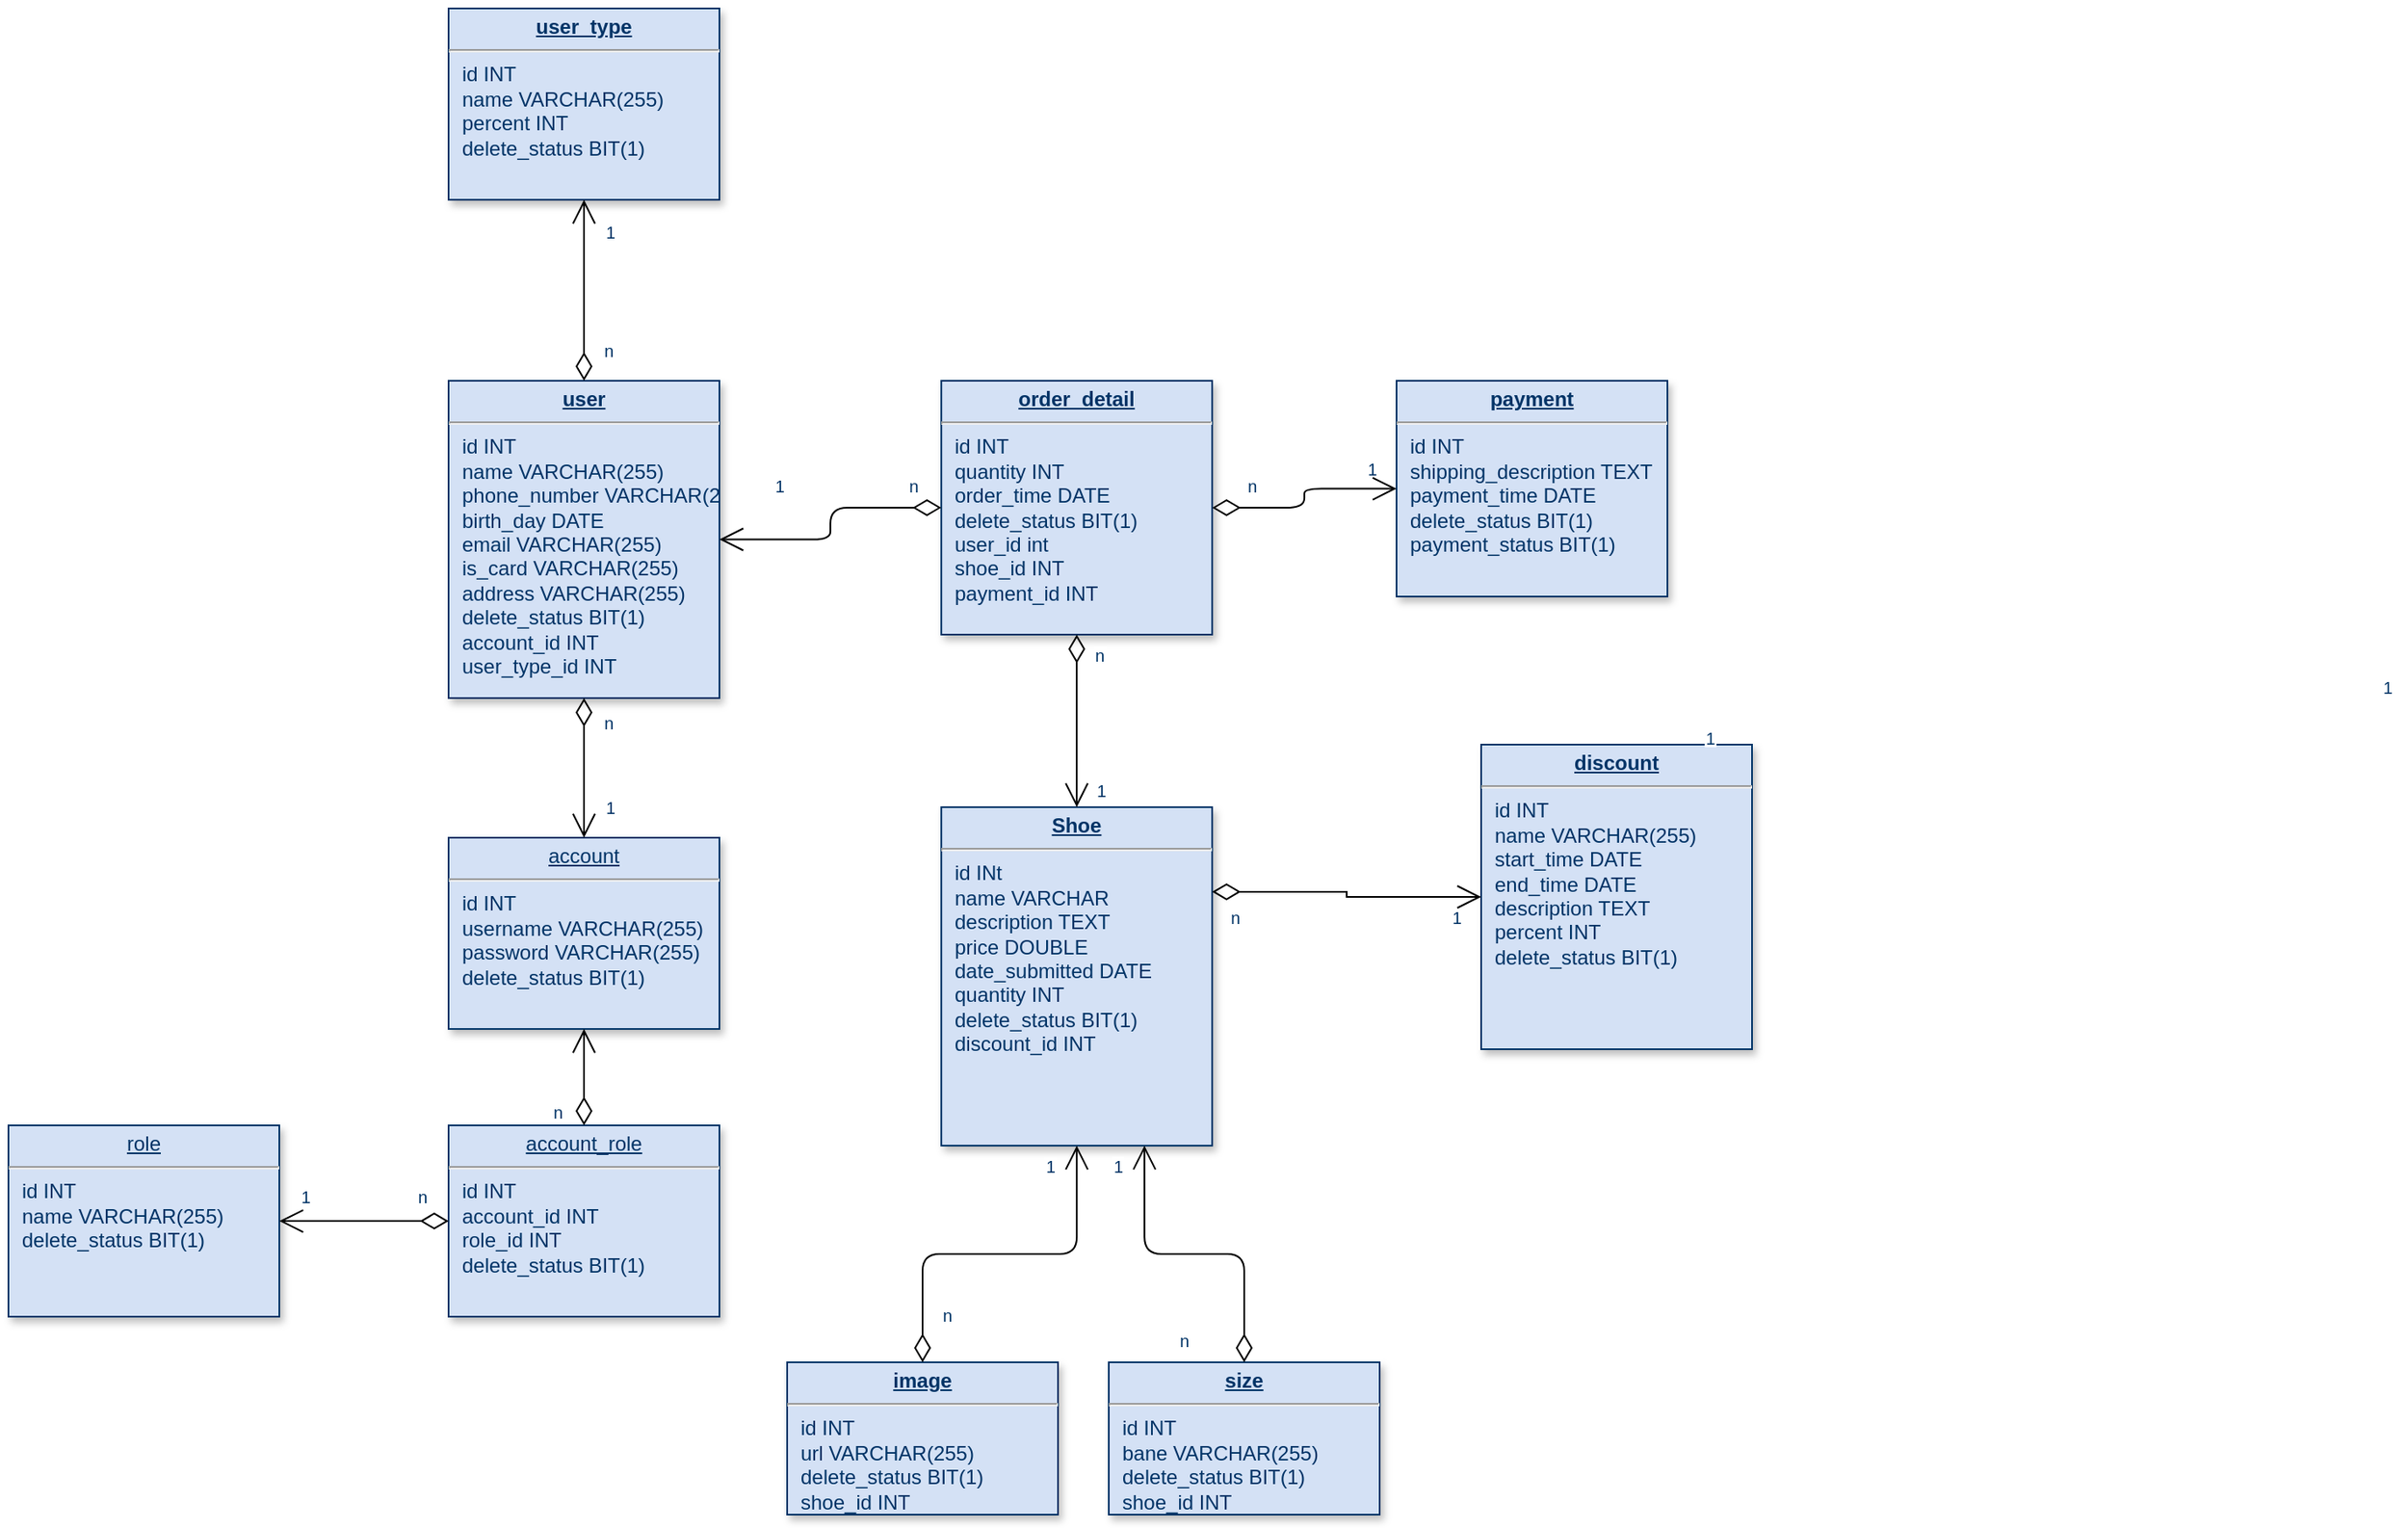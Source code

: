<mxfile version="20.6.1" type="device"><diagram name="Page-1" id="efa7a0a1-bf9b-a30e-e6df-94a7791c09e9"><mxGraphModel dx="1447" dy="922" grid="1" gridSize="10" guides="1" tooltips="1" connect="1" arrows="1" fold="1" page="1" pageScale="1" pageWidth="826" pageHeight="1169" background="none" math="0" shadow="0"><root><mxCell id="0"/><mxCell id="1" parent="0"/><mxCell id="20" value="&lt;p style=&quot;margin: 0px; margin-top: 4px; text-align: center; text-decoration: underline;&quot;&gt;&lt;b&gt;user&lt;/b&gt;&lt;/p&gt;&lt;hr&gt;&lt;p style=&quot;margin: 0px; margin-left: 8px;&quot;&gt;id INT&lt;/p&gt;&lt;p style=&quot;margin: 0px; margin-left: 8px;&quot;&gt;name VARCHAR(255)&lt;/p&gt;&lt;p style=&quot;margin: 0px; margin-left: 8px;&quot;&gt;phone_number VARCHAR(255&lt;span style=&quot;background-color: initial;&quot;&gt;)&lt;/span&gt;&lt;/p&gt;&lt;p style=&quot;margin: 0px; margin-left: 8px;&quot;&gt;birth_day DATE&lt;/p&gt;&lt;p style=&quot;margin: 0px; margin-left: 8px;&quot;&gt;email VARCHAR(255)&lt;/p&gt;&lt;p style=&quot;margin: 0px; margin-left: 8px;&quot;&gt;is_card VARCHAR(255)&lt;/p&gt;&lt;p style=&quot;margin: 0px; margin-left: 8px;&quot;&gt;address VARCHAR(255)&lt;/p&gt;&lt;p style=&quot;margin: 0px; margin-left: 8px;&quot;&gt;delete_status BIT(1)&lt;/p&gt;&lt;p style=&quot;margin: 0px; margin-left: 8px;&quot;&gt;account_id INT&lt;/p&gt;&lt;p style=&quot;margin: 0px; margin-left: 8px;&quot;&gt;user_type_id INT&lt;/p&gt;" style="verticalAlign=top;align=left;overflow=fill;fontSize=12;fontFamily=Helvetica;html=1;strokeColor=#003366;shadow=1;fillColor=#D4E1F5;fontColor=#003366" parent="1" vertex="1"><mxGeometry x="300" y="280" width="160" height="187.5" as="geometry"/></mxCell><mxCell id="22" value="&lt;p style=&quot;margin: 0px; margin-top: 4px; text-align: center; text-decoration: underline;&quot;&gt;&lt;b&gt;discount&lt;/b&gt;&lt;/p&gt;&lt;hr&gt;&lt;p style=&quot;margin: 0px; margin-left: 8px;&quot;&gt;id INT&lt;/p&gt;&lt;p style=&quot;margin: 0px; margin-left: 8px;&quot;&gt;name VARCHAR(255)&lt;/p&gt;&lt;p style=&quot;margin: 0px; margin-left: 8px;&quot;&gt;start_time DATE&lt;/p&gt;&lt;p style=&quot;margin: 0px; margin-left: 8px;&quot;&gt;end_time DATE&lt;/p&gt;&lt;p style=&quot;margin: 0px; margin-left: 8px;&quot;&gt;description TEXT&lt;/p&gt;&lt;p style=&quot;margin: 0px; margin-left: 8px;&quot;&gt;percent INT&lt;/p&gt;&lt;p style=&quot;margin: 0px; margin-left: 8px;&quot;&gt;delete_status BIT(1)&lt;/p&gt;" style="verticalAlign=top;align=left;overflow=fill;fontSize=12;fontFamily=Helvetica;html=1;strokeColor=#003366;shadow=1;fillColor=#D4E1F5;fontColor=#003366" parent="1" vertex="1"><mxGeometry x="910.0" y="495" width="160.0" height="180" as="geometry"/></mxCell><mxCell id="23" value="&lt;p style=&quot;margin: 0px; margin-top: 4px; text-align: center; text-decoration: underline;&quot;&gt;&lt;b&gt;order_detail&lt;/b&gt;&lt;/p&gt;&lt;hr&gt;&lt;p style=&quot;margin: 0px; margin-left: 8px;&quot;&gt;id INT&lt;/p&gt;&lt;p style=&quot;margin: 0px; margin-left: 8px;&quot;&gt;quantity INT&lt;/p&gt;&lt;p style=&quot;margin: 0px; margin-left: 8px;&quot;&gt;order_time DATE&lt;/p&gt;&lt;p style=&quot;margin: 0px; margin-left: 8px;&quot;&gt;delete_status BIT(1)&lt;/p&gt;&lt;p style=&quot;margin: 0px; margin-left: 8px;&quot;&gt;user_id int&lt;/p&gt;&lt;p style=&quot;margin: 0px; margin-left: 8px;&quot;&gt;shoe_id INT&lt;/p&gt;&lt;p style=&quot;margin: 0px; margin-left: 8px;&quot;&gt;payment_id INT&lt;/p&gt;" style="verticalAlign=top;align=left;overflow=fill;fontSize=12;fontFamily=Helvetica;html=1;strokeColor=#003366;shadow=1;fillColor=#D4E1F5;fontColor=#003366" parent="1" vertex="1"><mxGeometry x="591.08" y="280" width="160" height="150" as="geometry"/></mxCell><mxCell id="24" value="&lt;p style=&quot;margin: 0px; margin-top: 4px; text-align: center; text-decoration: underline;&quot;&gt;&lt;b&gt;user_type&lt;/b&gt;&lt;/p&gt;&lt;hr&gt;&lt;p style=&quot;margin: 0px; margin-left: 8px;&quot;&gt;id INT&lt;/p&gt;&lt;p style=&quot;margin: 0px; margin-left: 8px;&quot;&gt;name VARCHAR(255)&lt;/p&gt;&lt;p style=&quot;margin: 0px; margin-left: 8px;&quot;&gt;percent INT&lt;/p&gt;&lt;p style=&quot;margin: 0px; margin-left: 8px;&quot;&gt;delete_status BIT(1)&lt;/p&gt;" style="verticalAlign=top;align=left;overflow=fill;fontSize=12;fontFamily=Helvetica;html=1;strokeColor=#003366;shadow=1;fillColor=#D4E1F5;fontColor=#003366" parent="1" vertex="1"><mxGeometry x="300" y="60.0" width="160" height="113.04" as="geometry"/></mxCell><mxCell id="29" value="&lt;p style=&quot;margin: 0px; margin-top: 4px; text-align: center; text-decoration: underline;&quot;&gt;&lt;b&gt;Shoe&lt;/b&gt;&lt;/p&gt;&lt;hr&gt;&lt;p style=&quot;margin: 0px; margin-left: 8px;&quot;&gt;&lt;span style=&quot;background-color: initial;&quot;&gt;id INt&lt;/span&gt;&lt;br&gt;&lt;/p&gt;&lt;p style=&quot;margin: 0px; margin-left: 8px;&quot;&gt;name VARCHAR&lt;/p&gt;&lt;p style=&quot;margin: 0px; margin-left: 8px;&quot;&gt;description TEXT&lt;/p&gt;&lt;p style=&quot;margin: 0px; margin-left: 8px;&quot;&gt;price DOUBLE&lt;/p&gt;&lt;p style=&quot;margin: 0px; margin-left: 8px;&quot;&gt;date_submitted DATE&lt;/p&gt;&lt;p style=&quot;margin: 0px; margin-left: 8px;&quot;&gt;quantity INT&lt;/p&gt;&lt;p style=&quot;margin: 0px; margin-left: 8px;&quot;&gt;delete_status BIT(1)&lt;/p&gt;&lt;p style=&quot;margin: 0px; margin-left: 8px;&quot;&gt;discount_id INT&amp;nbsp;&lt;/p&gt;" style="verticalAlign=top;align=left;overflow=fill;fontSize=12;fontFamily=Helvetica;html=1;strokeColor=#003366;shadow=1;fillColor=#D4E1F5;fontColor=#003366" parent="1" vertex="1"><mxGeometry x="591.08" y="531.96" width="160" height="200" as="geometry"/></mxCell><mxCell id="33" value="&lt;p style=&quot;margin: 0px; margin-top: 4px; text-align: center; text-decoration: underline;&quot;&gt;&lt;b&gt;size&lt;/b&gt;&lt;/p&gt;&lt;hr&gt;&lt;p style=&quot;margin: 0px; margin-left: 8px;&quot;&gt;id INT&lt;/p&gt;&lt;p style=&quot;margin: 0px; margin-left: 8px;&quot;&gt;bane VARCHAR(255)&lt;/p&gt;&lt;p style=&quot;margin: 0px; margin-left: 8px;&quot;&gt;delete_status BIT(1)&lt;/p&gt;&lt;p style=&quot;margin: 0px; margin-left: 8px;&quot;&gt;shoe_id INT&lt;/p&gt;" style="verticalAlign=top;align=left;overflow=fill;fontSize=12;fontFamily=Helvetica;html=1;strokeColor=#003366;shadow=1;fillColor=#D4E1F5;fontColor=#003366" parent="1" vertex="1"><mxGeometry x="690" y="860.0" width="160" height="90" as="geometry"/></mxCell><mxCell id="36" value="" style="endArrow=open;endSize=12;startArrow=diamondThin;startSize=14;startFill=0;edgeStyle=orthogonalEdgeStyle;" parent="1" source="23" target="20" edge="1"><mxGeometry y="160" as="geometry"><mxPoint x="390" y="211.64" as="sourcePoint"/><mxPoint x="160" y="160" as="targetPoint"/></mxGeometry></mxCell><mxCell id="38" value="1" style="resizable=0;align=right;verticalAlign=top;labelBackgroundColor=#ffffff;fontSize=10;strokeColor=#003366;shadow=1;fillColor=#D4E1F5;fontColor=#003366" parent="36" connectable="0" vertex="1"><mxGeometry x="1" relative="1" as="geometry"><mxPoint x="590" y="105" as="offset"/></mxGeometry></mxCell><mxCell id="48" value="" style="endArrow=open;endSize=12;startArrow=diamondThin;startSize=14;startFill=0;edgeStyle=orthogonalEdgeStyle;exitX=1;exitY=0.25;rounded=0" parent="1" source="29" target="22" edge="1"><mxGeometry x="769.36" y="450" as="geometry"><mxPoint x="769.36" y="450" as="sourcePoint"/><mxPoint x="929.36" y="450" as="targetPoint"/></mxGeometry></mxCell><mxCell id="49" value="n" style="resizable=0;align=left;verticalAlign=top;labelBackgroundColor=#ffffff;fontSize=10;strokeColor=#003366;shadow=1;fillColor=#D4E1F5;fontColor=#003366" parent="48" connectable="0" vertex="1"><mxGeometry x="-1" relative="1" as="geometry"><mxPoint x="9" y="3" as="offset"/></mxGeometry></mxCell><mxCell id="50" value="1" style="resizable=0;align=right;verticalAlign=top;labelBackgroundColor=#ffffff;fontSize=10;strokeColor=#003366;shadow=1;fillColor=#D4E1F5;fontColor=#003366" parent="48" connectable="0" vertex="1"><mxGeometry x="1" relative="1" as="geometry"><mxPoint x="-10" as="offset"/></mxGeometry></mxCell><mxCell id="51" value="" style="endArrow=open;endSize=12;startArrow=diamondThin;startSize=14;startFill=0;edgeStyle=orthogonalEdgeStyle" parent="1" source="23" target="29" edge="1"><mxGeometry x="389.36" y="350" as="geometry"><mxPoint x="389.36" y="350" as="sourcePoint"/><mxPoint x="549.36" y="350" as="targetPoint"/></mxGeometry></mxCell><mxCell id="52" value="n" style="resizable=0;align=left;verticalAlign=top;labelBackgroundColor=#ffffff;fontSize=10;strokeColor=#003366;shadow=1;fillColor=#D4E1F5;fontColor=#003366" parent="51" connectable="0" vertex="1"><mxGeometry x="-1" relative="1" as="geometry"><mxPoint x="8.92" as="offset"/></mxGeometry></mxCell><mxCell id="53" value="1" style="resizable=0;align=right;verticalAlign=top;labelBackgroundColor=#ffffff;fontSize=10;strokeColor=#003366;shadow=1;fillColor=#D4E1F5;fontColor=#003366" parent="51" connectable="0" vertex="1"><mxGeometry x="1" relative="1" as="geometry"><mxPoint x="18.92" y="-21.96" as="offset"/></mxGeometry></mxCell><mxCell id="X3YoljyuZ53Y-KUeCFyR-118" value="n" style="resizable=0;align=left;verticalAlign=top;labelBackgroundColor=#ffffff;fontSize=10;strokeColor=#003366;shadow=1;fillColor=#D4E1F5;fontColor=#003366" connectable="0" vertex="1" parent="51"><mxGeometry x="-1" relative="1" as="geometry"><mxPoint x="-101" y="-100" as="offset"/></mxGeometry></mxCell><mxCell id="X3YoljyuZ53Y-KUeCFyR-119" value="1" style="resizable=0;align=right;verticalAlign=top;labelBackgroundColor=#ffffff;fontSize=10;strokeColor=#003366;shadow=1;fillColor=#D4E1F5;fontColor=#003366" connectable="0" vertex="1" parent="51"><mxGeometry x="1" relative="1" as="geometry"><mxPoint x="-171" y="-202" as="offset"/></mxGeometry></mxCell><mxCell id="X3YoljyuZ53Y-KUeCFyR-123" value="1" style="resizable=0;align=right;verticalAlign=top;labelBackgroundColor=#ffffff;fontSize=10;strokeColor=#003366;shadow=1;fillColor=#D4E1F5;fontColor=#003366" connectable="0" vertex="1" parent="51"><mxGeometry x="1" relative="1" as="geometry"><mxPoint x="179" y="-212" as="offset"/></mxGeometry></mxCell><mxCell id="X3YoljyuZ53Y-KUeCFyR-124" value="n" style="resizable=0;align=left;verticalAlign=top;labelBackgroundColor=#ffffff;fontSize=10;strokeColor=#003366;shadow=1;fillColor=#D4E1F5;fontColor=#003366" connectable="0" vertex="1" parent="51"><mxGeometry x="-1" relative="1" as="geometry"><mxPoint x="99" y="-100" as="offset"/></mxGeometry></mxCell><mxCell id="63" value="" style="endArrow=open;endSize=12;startArrow=diamondThin;startSize=14;startFill=0;edgeStyle=orthogonalEdgeStyle;entryX=0.75;entryY=1" parent="1" source="33" target="29" edge="1"><mxGeometry x="479.36" y="790" as="geometry"><mxPoint x="479.36" y="790" as="sourcePoint"/><mxPoint x="639.36" y="790" as="targetPoint"/></mxGeometry></mxCell><mxCell id="64" value="n" style="resizable=0;align=left;verticalAlign=top;labelBackgroundColor=#ffffff;fontSize=10;strokeColor=#003366;shadow=1;fillColor=#D4E1F5;fontColor=#003366" parent="63" connectable="0" vertex="1"><mxGeometry x="-1" relative="1" as="geometry"><mxPoint x="-40" y="-25" as="offset"/></mxGeometry></mxCell><mxCell id="65" value="1" style="resizable=0;align=right;verticalAlign=top;labelBackgroundColor=#ffffff;fontSize=10;strokeColor=#003366;shadow=1;fillColor=#D4E1F5;fontColor=#003366" parent="63" connectable="0" vertex="1"><mxGeometry x="1" relative="1" as="geometry"><mxPoint x="-11.08" as="offset"/></mxGeometry></mxCell><mxCell id="87" value="" style="endArrow=open;endSize=12;startArrow=diamondThin;startSize=14;startFill=0;edgeStyle=orthogonalEdgeStyle" parent="1" source="20" target="24" edge="1"><mxGeometry x="519.36" y="200" as="geometry"><mxPoint x="519.36" y="200" as="sourcePoint"/><mxPoint x="679.36" y="200" as="targetPoint"/></mxGeometry></mxCell><mxCell id="88" value="n" style="resizable=0;align=left;verticalAlign=top;labelBackgroundColor=#ffffff;fontSize=10;strokeColor=#003366;shadow=1;fillColor=#D4E1F5;fontColor=#003366" parent="87" connectable="0" vertex="1"><mxGeometry x="-1" relative="1" as="geometry"><mxPoint x="10" y="-30" as="offset"/></mxGeometry></mxCell><mxCell id="89" value="1" style="resizable=0;align=right;verticalAlign=top;labelBackgroundColor=#ffffff;fontSize=10;strokeColor=#003366;shadow=1;fillColor=#D4E1F5;fontColor=#003366" parent="87" connectable="0" vertex="1"><mxGeometry x="1" relative="1" as="geometry"><mxPoint x="20" y="7" as="offset"/></mxGeometry></mxCell><mxCell id="X3YoljyuZ53Y-KUeCFyR-131" value="n" style="resizable=0;align=left;verticalAlign=top;labelBackgroundColor=#ffffff;fontSize=10;strokeColor=#003366;shadow=1;fillColor=#D4E1F5;fontColor=#003366" connectable="0" vertex="1" parent="87"><mxGeometry x="-1" relative="1" as="geometry"><mxPoint x="10" y="190" as="offset"/></mxGeometry></mxCell><mxCell id="X3YoljyuZ53Y-KUeCFyR-132" value="1" style="resizable=0;align=right;verticalAlign=top;labelBackgroundColor=#ffffff;fontSize=10;strokeColor=#003366;shadow=1;fillColor=#D4E1F5;fontColor=#003366" connectable="0" vertex="1" parent="87"><mxGeometry x="1" relative="1" as="geometry"><mxPoint x="20" y="347" as="offset"/></mxGeometry></mxCell><mxCell id="X3YoljyuZ53Y-KUeCFyR-136" value="1" style="resizable=0;align=right;verticalAlign=top;labelBackgroundColor=#ffffff;fontSize=10;strokeColor=#003366;shadow=1;fillColor=#D4E1F5;fontColor=#003366" connectable="0" vertex="1" parent="87"><mxGeometry x="1" relative="1" as="geometry"><mxPoint x="-160" y="577" as="offset"/></mxGeometry></mxCell><mxCell id="X3YoljyuZ53Y-KUeCFyR-137" value="n" style="resizable=0;align=left;verticalAlign=top;labelBackgroundColor=#ffffff;fontSize=10;strokeColor=#003366;shadow=1;fillColor=#D4E1F5;fontColor=#003366" connectable="0" vertex="1" parent="87"><mxGeometry x="-1" relative="1" as="geometry"><mxPoint x="-20" y="420" as="offset"/></mxGeometry></mxCell><mxCell id="X3YoljyuZ53Y-KUeCFyR-139" value="n" style="resizable=0;align=left;verticalAlign=top;labelBackgroundColor=#ffffff;fontSize=10;strokeColor=#003366;shadow=1;fillColor=#D4E1F5;fontColor=#003366" connectable="0" vertex="1" parent="87"><mxGeometry x="-1" relative="1" as="geometry"><mxPoint x="-100" y="470" as="offset"/></mxGeometry></mxCell><mxCell id="X3YoljyuZ53Y-KUeCFyR-114" value="&lt;p style=&quot;margin: 0px; margin-top: 4px; text-align: center; text-decoration: underline;&quot;&gt;&lt;b&gt;image&lt;/b&gt;&lt;/p&gt;&lt;hr&gt;&lt;p style=&quot;margin: 0px; margin-left: 8px;&quot;&gt;id INT&lt;/p&gt;&lt;p style=&quot;margin: 0px; margin-left: 8px;&quot;&gt;url VARCHAR(255)&lt;/p&gt;&lt;p style=&quot;margin: 0px; margin-left: 8px;&quot;&gt;delete_status BIT(1)&lt;/p&gt;&lt;p style=&quot;margin: 0px; margin-left: 8px;&quot;&gt;shoe_id INT&lt;/p&gt;" style="verticalAlign=top;align=left;overflow=fill;fontSize=12;fontFamily=Helvetica;html=1;strokeColor=#003366;shadow=1;fillColor=#D4E1F5;fontColor=#003366" vertex="1" parent="1"><mxGeometry x="500.0" y="860.0" width="160" height="90" as="geometry"/></mxCell><mxCell id="X3YoljyuZ53Y-KUeCFyR-115" value="" style="endArrow=open;endSize=12;startArrow=diamondThin;startSize=14;startFill=0;edgeStyle=orthogonalEdgeStyle;exitX=0.5;exitY=0;exitDx=0;exitDy=0;" edge="1" parent="1" source="X3YoljyuZ53Y-KUeCFyR-114" target="29"><mxGeometry x="489.36" y="800" as="geometry"><mxPoint x="730" y="936.16" as="sourcePoint"/><mxPoint x="721.08" y="741.96" as="targetPoint"/></mxGeometry></mxCell><mxCell id="X3YoljyuZ53Y-KUeCFyR-116" value="n" style="resizable=0;align=left;verticalAlign=top;labelBackgroundColor=#ffffff;fontSize=10;strokeColor=#003366;shadow=1;fillColor=#D4E1F5;fontColor=#003366" connectable="0" vertex="1" parent="X3YoljyuZ53Y-KUeCFyR-115"><mxGeometry x="-1" relative="1" as="geometry"><mxPoint x="10" y="-40" as="offset"/></mxGeometry></mxCell><mxCell id="X3YoljyuZ53Y-KUeCFyR-117" value="1" style="resizable=0;align=right;verticalAlign=top;labelBackgroundColor=#ffffff;fontSize=10;strokeColor=#003366;shadow=1;fillColor=#D4E1F5;fontColor=#003366" connectable="0" vertex="1" parent="X3YoljyuZ53Y-KUeCFyR-115"><mxGeometry x="1" relative="1" as="geometry"><mxPoint x="-11.08" as="offset"/></mxGeometry></mxCell><mxCell id="X3YoljyuZ53Y-KUeCFyR-120" value="&lt;p style=&quot;margin: 0px; margin-top: 4px; text-align: center; text-decoration: underline;&quot;&gt;&lt;b&gt;payment&lt;/b&gt;&lt;/p&gt;&lt;hr&gt;&lt;p style=&quot;margin: 0px; margin-left: 8px;&quot;&gt;id INT&lt;/p&gt;&lt;p style=&quot;margin: 0px; margin-left: 8px;&quot;&gt;shipping_description TEXT&lt;/p&gt;&lt;p style=&quot;margin: 0px; margin-left: 8px;&quot;&gt;payment_time DATE&lt;/p&gt;&lt;p style=&quot;margin: 0px; margin-left: 8px;&quot;&gt;delete_status BIT(1)&lt;/p&gt;&lt;p style=&quot;margin: 0px; margin-left: 8px;&quot;&gt;payment_status BIT(1)&lt;/p&gt;" style="verticalAlign=top;align=left;overflow=fill;fontSize=12;fontFamily=Helvetica;html=1;strokeColor=#003366;shadow=1;fillColor=#D4E1F5;fontColor=#003366" vertex="1" parent="1"><mxGeometry x="860" y="280" width="160" height="127.5" as="geometry"/></mxCell><mxCell id="X3YoljyuZ53Y-KUeCFyR-121" value="" style="endArrow=open;endSize=12;startArrow=diamondThin;startSize=14;startFill=0;edgeStyle=orthogonalEdgeStyle;entryX=0;entryY=0.5;entryDx=0;entryDy=0;exitX=1;exitY=0.5;exitDx=0;exitDy=0;" edge="1" parent="1" source="23" target="X3YoljyuZ53Y-KUeCFyR-120"><mxGeometry x="10" y="170" as="geometry"><mxPoint x="601.08" y="365" as="sourcePoint"/><mxPoint x="470" y="365.1" as="targetPoint"/></mxGeometry></mxCell><mxCell id="X3YoljyuZ53Y-KUeCFyR-122" value="1" style="resizable=0;align=right;verticalAlign=top;labelBackgroundColor=#ffffff;fontSize=10;strokeColor=#003366;shadow=1;fillColor=#D4E1F5;fontColor=#003366" connectable="0" vertex="1" parent="X3YoljyuZ53Y-KUeCFyR-121"><mxGeometry x="1" relative="1" as="geometry"><mxPoint x="590" y="105" as="offset"/></mxGeometry></mxCell><mxCell id="X3YoljyuZ53Y-KUeCFyR-126" value="&lt;p style=&quot;margin: 0px; margin-top: 4px; text-align: center; text-decoration: underline;&quot;&gt;account&lt;/p&gt;&lt;hr&gt;&lt;p style=&quot;margin: 0px; margin-left: 8px;&quot;&gt;id INT&lt;/p&gt;&lt;p style=&quot;margin: 0px; margin-left: 8px;&quot;&gt;username VARCHAR(255)&lt;/p&gt;&lt;p style=&quot;margin: 0px; margin-left: 8px;&quot;&gt;password VARCHAR(255)&lt;/p&gt;&lt;p style=&quot;margin: 0px; margin-left: 8px;&quot;&gt;delete_status BIT(1)&lt;/p&gt;" style="verticalAlign=top;align=left;overflow=fill;fontSize=12;fontFamily=Helvetica;html=1;strokeColor=#003366;shadow=1;fillColor=#D4E1F5;fontColor=#003366" vertex="1" parent="1"><mxGeometry x="300" y="550" width="160" height="113.04" as="geometry"/></mxCell><mxCell id="X3YoljyuZ53Y-KUeCFyR-127" value="" style="endArrow=open;endSize=12;startArrow=diamondThin;startSize=14;startFill=0;edgeStyle=orthogonalEdgeStyle;entryX=0.5;entryY=0;entryDx=0;entryDy=0;" edge="1" parent="1" source="20" target="X3YoljyuZ53Y-KUeCFyR-126"><mxGeometry x="529.36" y="210" as="geometry"><mxPoint x="380" y="470" as="sourcePoint"/><mxPoint x="390.0" y="183.04" as="targetPoint"/></mxGeometry></mxCell><mxCell id="X3YoljyuZ53Y-KUeCFyR-133" value="&lt;p style=&quot;margin: 0px; margin-top: 4px; text-align: center; text-decoration: underline;&quot;&gt;account_role&lt;/p&gt;&lt;hr&gt;&lt;p style=&quot;margin: 0px; margin-left: 8px;&quot;&gt;id INT&lt;/p&gt;&lt;p style=&quot;margin: 0px; margin-left: 8px;&quot;&gt;account_id INT&lt;/p&gt;&lt;p style=&quot;margin: 0px; margin-left: 8px;&quot;&gt;role_id INT&lt;/p&gt;&lt;p style=&quot;margin: 0px; margin-left: 8px;&quot;&gt;delete_status BIT(1)&lt;/p&gt;" style="verticalAlign=top;align=left;overflow=fill;fontSize=12;fontFamily=Helvetica;html=1;strokeColor=#003366;shadow=1;fillColor=#D4E1F5;fontColor=#003366" vertex="1" parent="1"><mxGeometry x="300" y="720" width="160" height="113.04" as="geometry"/></mxCell><mxCell id="X3YoljyuZ53Y-KUeCFyR-134" value="&lt;p style=&quot;margin: 0px; margin-top: 4px; text-align: center; text-decoration: underline;&quot;&gt;role&lt;/p&gt;&lt;hr&gt;&lt;p style=&quot;margin: 0px; margin-left: 8px;&quot;&gt;id INT&lt;/p&gt;&lt;p style=&quot;margin: 0px; margin-left: 8px;&quot;&gt;name VARCHAR(255)&lt;/p&gt;&lt;p style=&quot;margin: 0px; margin-left: 8px;&quot;&gt;delete_status BIT(1)&lt;/p&gt;" style="verticalAlign=top;align=left;overflow=fill;fontSize=12;fontFamily=Helvetica;html=1;strokeColor=#003366;shadow=1;fillColor=#D4E1F5;fontColor=#003366" vertex="1" parent="1"><mxGeometry x="40" y="720" width="160" height="113.04" as="geometry"/></mxCell><mxCell id="X3YoljyuZ53Y-KUeCFyR-135" value="" style="endArrow=open;endSize=12;startArrow=diamondThin;startSize=14;startFill=0;edgeStyle=orthogonalEdgeStyle;entryX=0.5;entryY=1;entryDx=0;entryDy=0;exitX=0.5;exitY=0;exitDx=0;exitDy=0;" edge="1" parent="1" source="X3YoljyuZ53Y-KUeCFyR-133" target="X3YoljyuZ53Y-KUeCFyR-126"><mxGeometry x="369.36" y="333.21" as="geometry"><mxPoint x="220.0" y="590.71" as="sourcePoint"/><mxPoint x="220.0" y="673.21" as="targetPoint"/></mxGeometry></mxCell><mxCell id="X3YoljyuZ53Y-KUeCFyR-138" value="" style="endArrow=open;endSize=12;startArrow=diamondThin;startSize=14;startFill=0;edgeStyle=orthogonalEdgeStyle;entryX=1;entryY=0.5;entryDx=0;entryDy=0;exitX=0;exitY=0.5;exitDx=0;exitDy=0;" edge="1" parent="1" source="X3YoljyuZ53Y-KUeCFyR-133" target="X3YoljyuZ53Y-KUeCFyR-134"><mxGeometry x="379.36" y="343.21" as="geometry"><mxPoint x="310" y="780" as="sourcePoint"/><mxPoint x="390.0" y="673.04" as="targetPoint"/></mxGeometry></mxCell></root></mxGraphModel></diagram></mxfile>